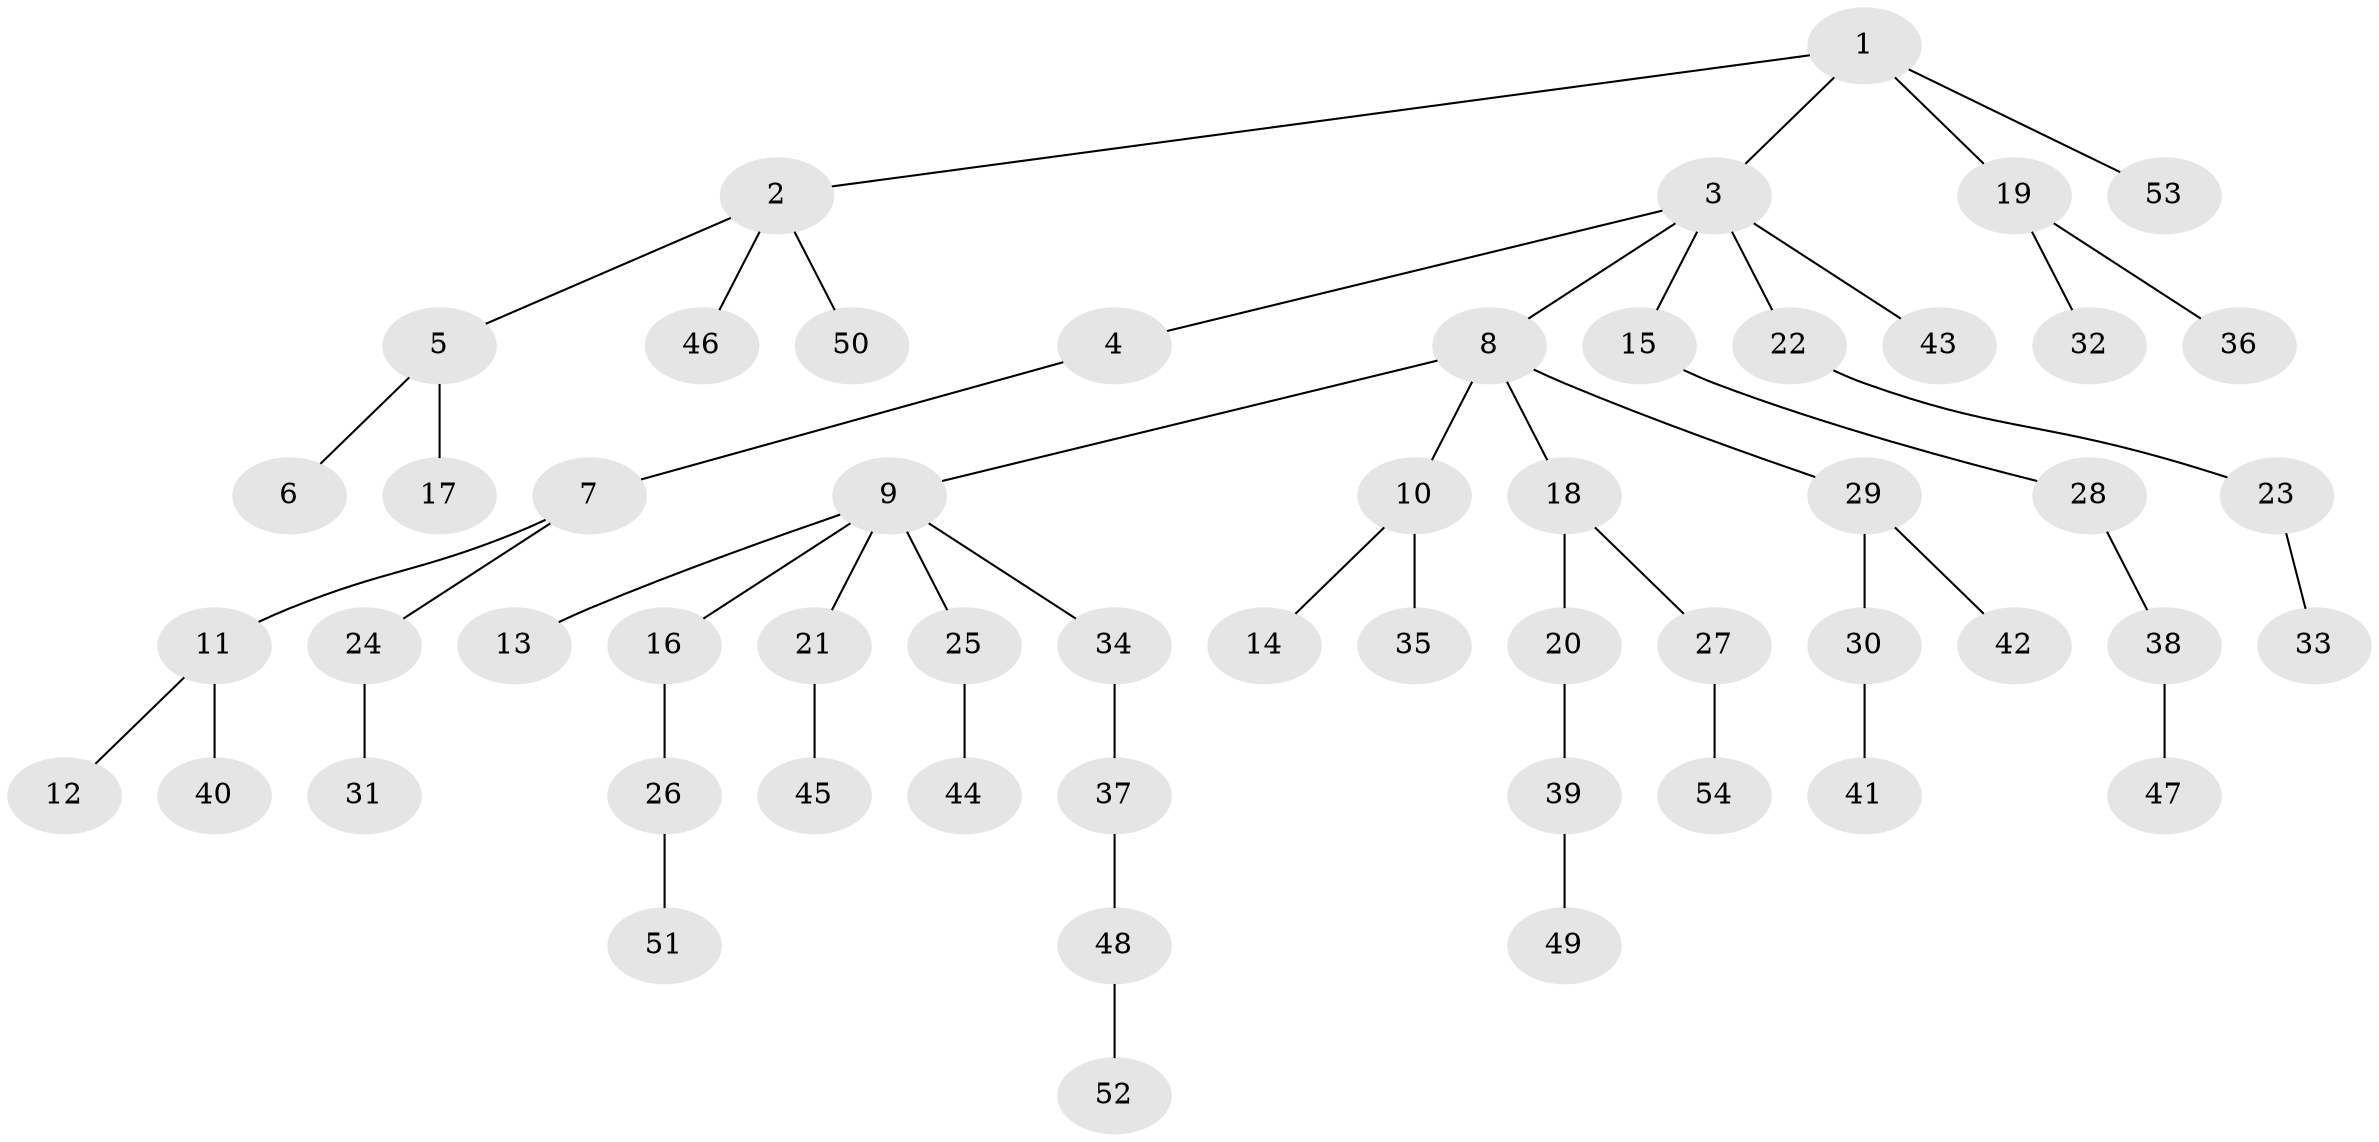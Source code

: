 // Generated by graph-tools (version 1.1) at 2025/36/03/09/25 02:36:28]
// undirected, 54 vertices, 53 edges
graph export_dot {
graph [start="1"]
  node [color=gray90,style=filled];
  1;
  2;
  3;
  4;
  5;
  6;
  7;
  8;
  9;
  10;
  11;
  12;
  13;
  14;
  15;
  16;
  17;
  18;
  19;
  20;
  21;
  22;
  23;
  24;
  25;
  26;
  27;
  28;
  29;
  30;
  31;
  32;
  33;
  34;
  35;
  36;
  37;
  38;
  39;
  40;
  41;
  42;
  43;
  44;
  45;
  46;
  47;
  48;
  49;
  50;
  51;
  52;
  53;
  54;
  1 -- 2;
  1 -- 3;
  1 -- 19;
  1 -- 53;
  2 -- 5;
  2 -- 46;
  2 -- 50;
  3 -- 4;
  3 -- 8;
  3 -- 15;
  3 -- 22;
  3 -- 43;
  4 -- 7;
  5 -- 6;
  5 -- 17;
  7 -- 11;
  7 -- 24;
  8 -- 9;
  8 -- 10;
  8 -- 18;
  8 -- 29;
  9 -- 13;
  9 -- 16;
  9 -- 21;
  9 -- 25;
  9 -- 34;
  10 -- 14;
  10 -- 35;
  11 -- 12;
  11 -- 40;
  15 -- 28;
  16 -- 26;
  18 -- 20;
  18 -- 27;
  19 -- 32;
  19 -- 36;
  20 -- 39;
  21 -- 45;
  22 -- 23;
  23 -- 33;
  24 -- 31;
  25 -- 44;
  26 -- 51;
  27 -- 54;
  28 -- 38;
  29 -- 30;
  29 -- 42;
  30 -- 41;
  34 -- 37;
  37 -- 48;
  38 -- 47;
  39 -- 49;
  48 -- 52;
}

